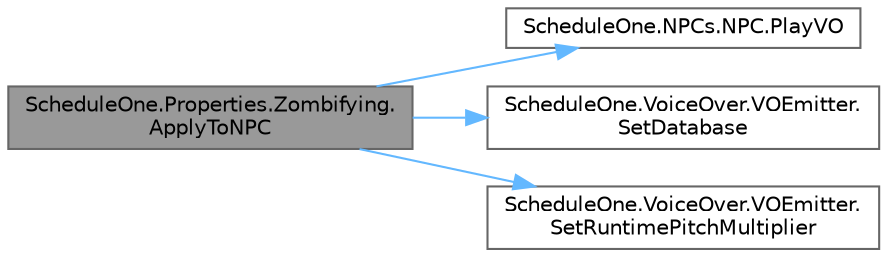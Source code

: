digraph "ScheduleOne.Properties.Zombifying.ApplyToNPC"
{
 // LATEX_PDF_SIZE
  bgcolor="transparent";
  edge [fontname=Helvetica,fontsize=10,labelfontname=Helvetica,labelfontsize=10];
  node [fontname=Helvetica,fontsize=10,shape=box,height=0.2,width=0.4];
  rankdir="LR";
  Node1 [id="Node000001",label="ScheduleOne.Properties.Zombifying.\lApplyToNPC",height=0.2,width=0.4,color="gray40", fillcolor="grey60", style="filled", fontcolor="black",tooltip=" "];
  Node1 -> Node2 [id="edge1_Node000001_Node000002",color="steelblue1",style="solid",tooltip=" "];
  Node2 [id="Node000002",label="ScheduleOne.NPCs.NPC.PlayVO",height=0.2,width=0.4,color="grey40", fillcolor="white", style="filled",URL="$class_schedule_one_1_1_n_p_cs_1_1_n_p_c.html#ad39d5586896c5c4712712da6d98cbdc6",tooltip=" "];
  Node1 -> Node3 [id="edge2_Node000001_Node000003",color="steelblue1",style="solid",tooltip=" "];
  Node3 [id="Node000003",label="ScheduleOne.VoiceOver.VOEmitter.\lSetDatabase",height=0.2,width=0.4,color="grey40", fillcolor="white", style="filled",URL="$class_schedule_one_1_1_voice_over_1_1_v_o_emitter.html#a71efb89ecda294a7edf2698ce939a19b",tooltip=" "];
  Node1 -> Node4 [id="edge3_Node000001_Node000004",color="steelblue1",style="solid",tooltip=" "];
  Node4 [id="Node000004",label="ScheduleOne.VoiceOver.VOEmitter.\lSetRuntimePitchMultiplier",height=0.2,width=0.4,color="grey40", fillcolor="white", style="filled",URL="$class_schedule_one_1_1_voice_over_1_1_v_o_emitter.html#a8f368be331a70156f6a36a266822c0e8",tooltip=" "];
}
